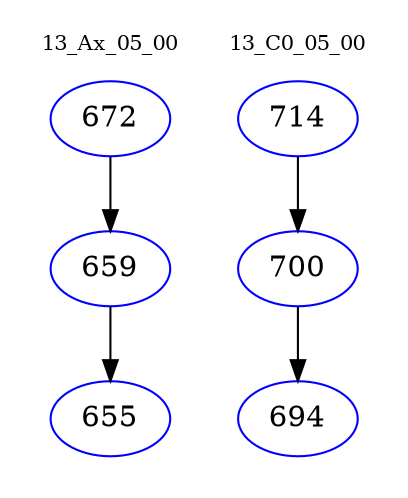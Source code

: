 digraph{
subgraph cluster_0 {
color = white
label = "13_Ax_05_00";
fontsize=10;
T0_672 [label="672", color="blue"]
T0_672 -> T0_659 [color="black"]
T0_659 [label="659", color="blue"]
T0_659 -> T0_655 [color="black"]
T0_655 [label="655", color="blue"]
}
subgraph cluster_1 {
color = white
label = "13_C0_05_00";
fontsize=10;
T1_714 [label="714", color="blue"]
T1_714 -> T1_700 [color="black"]
T1_700 [label="700", color="blue"]
T1_700 -> T1_694 [color="black"]
T1_694 [label="694", color="blue"]
}
}
